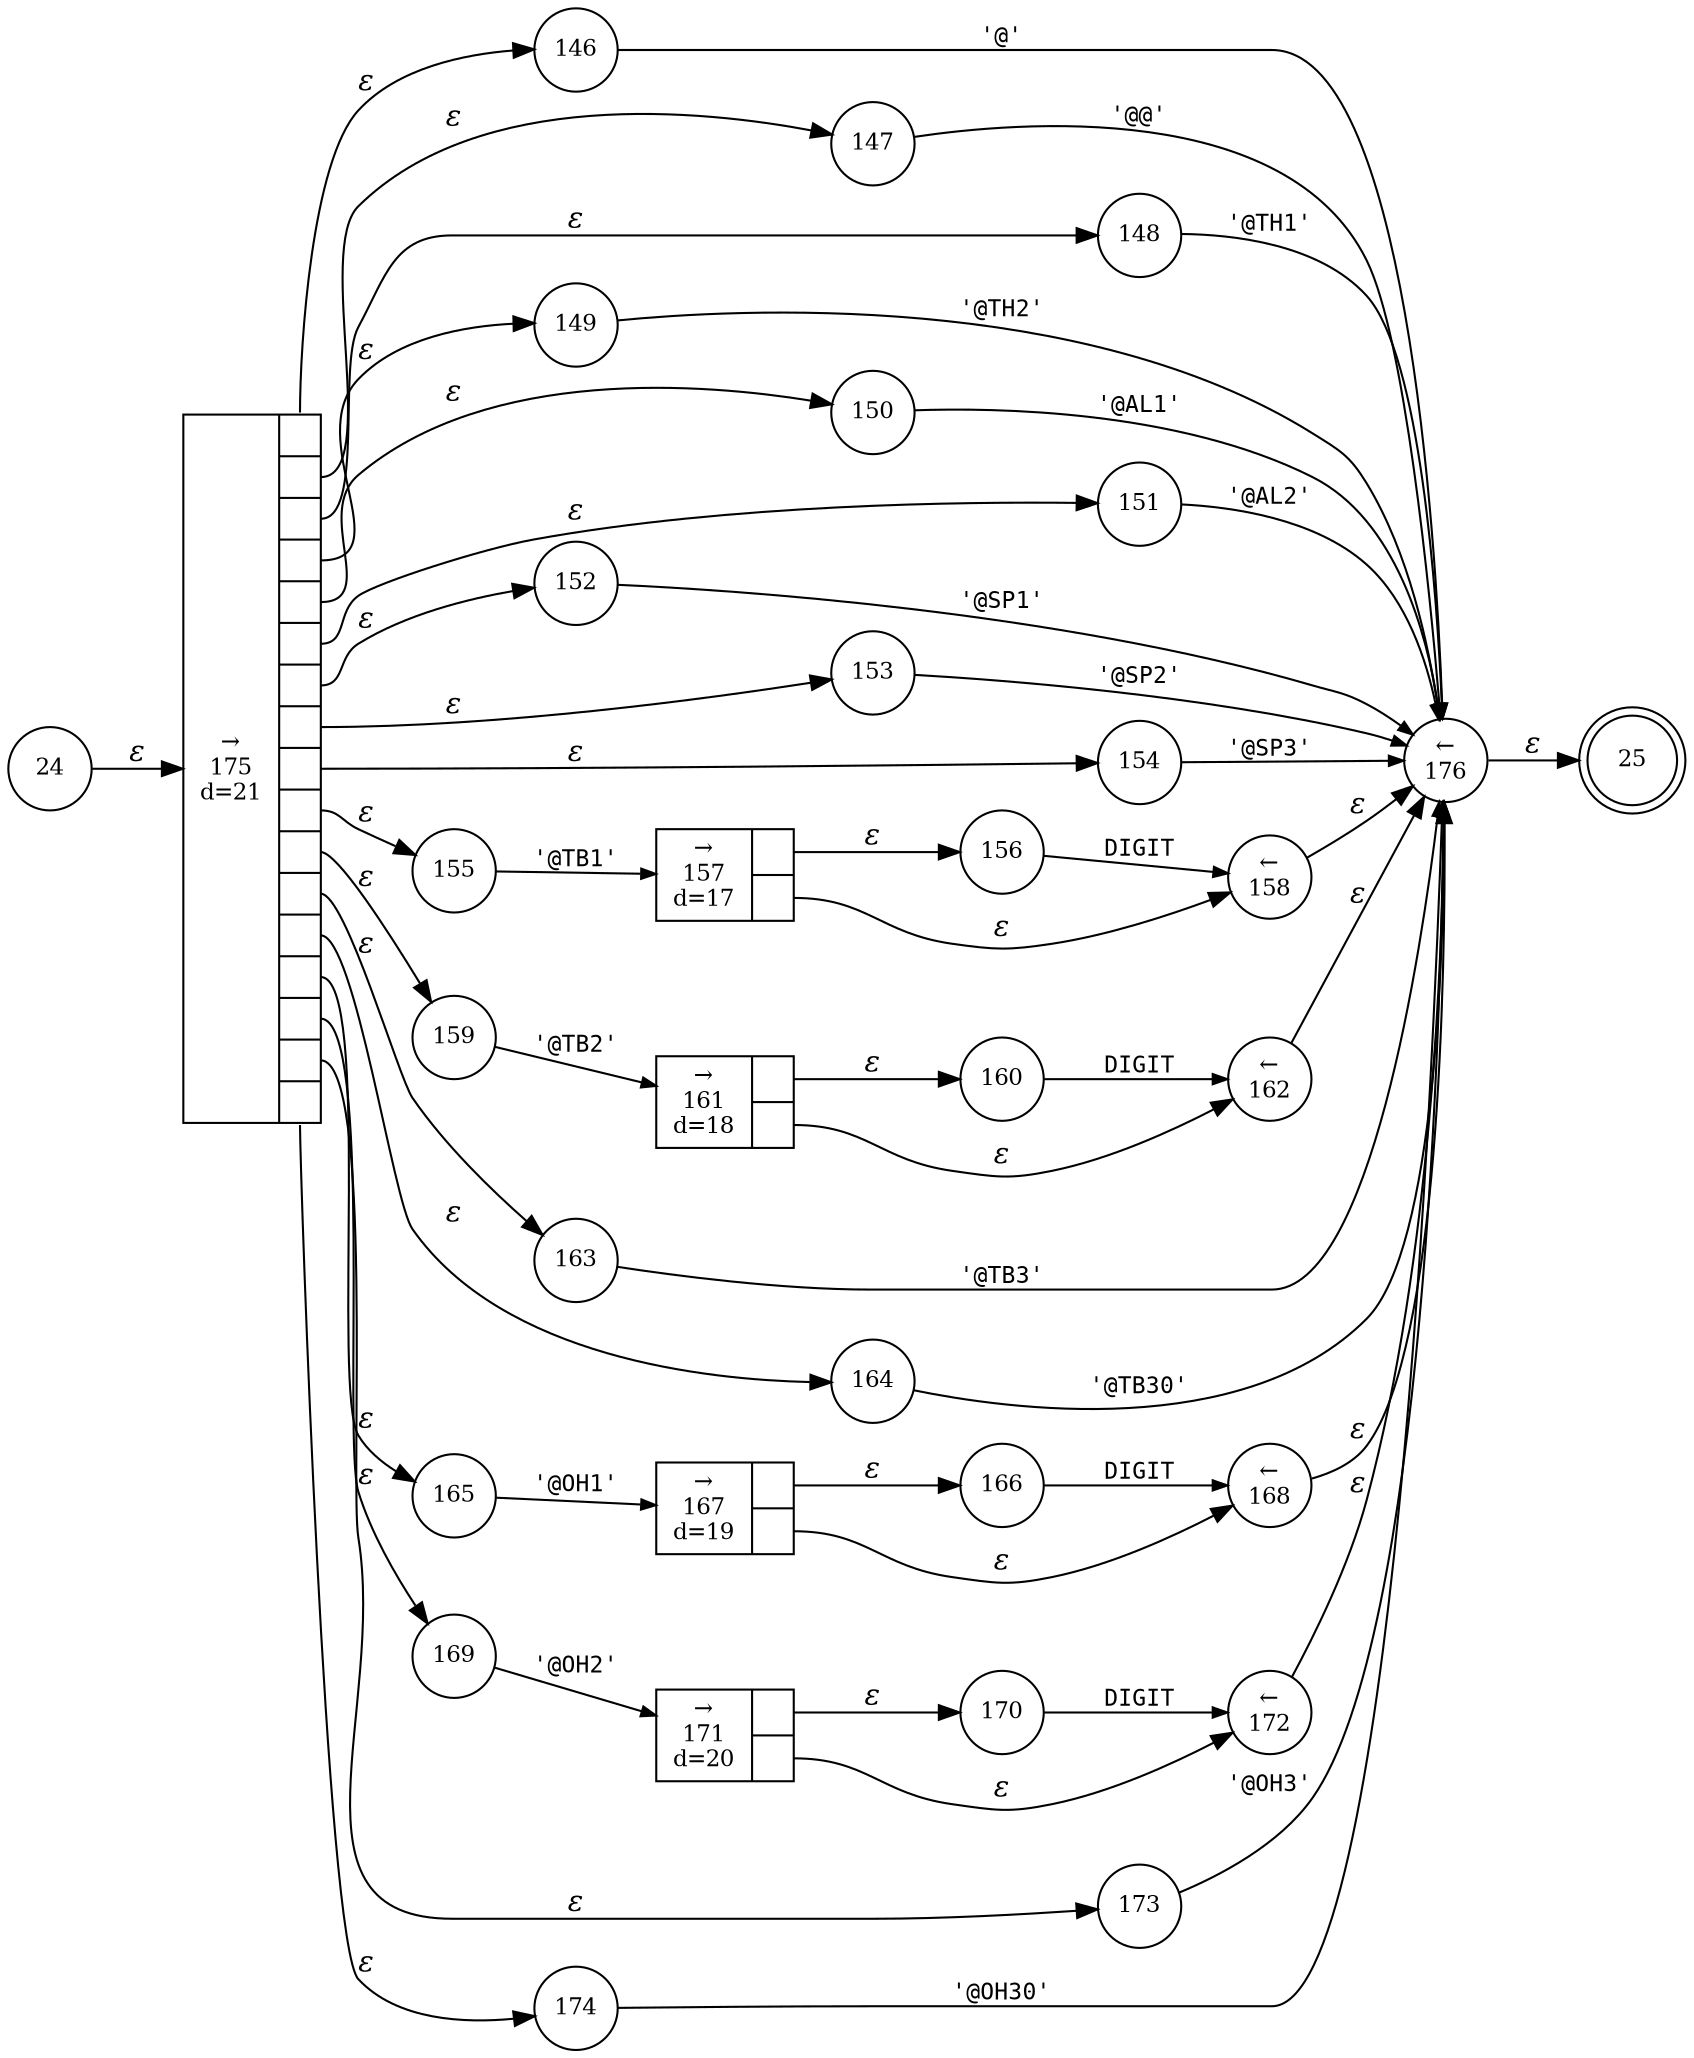 digraph ATN {
rankdir=LR;
s25[fontsize=11, label="25", shape=doublecircle, fixedsize=true, width=.6];
s146[fontsize=11,label="146", shape=circle, fixedsize=true, width=.55, peripheries=1];
s147[fontsize=11,label="147", shape=circle, fixedsize=true, width=.55, peripheries=1];
s148[fontsize=11,label="148", shape=circle, fixedsize=true, width=.55, peripheries=1];
s149[fontsize=11,label="149", shape=circle, fixedsize=true, width=.55, peripheries=1];
s150[fontsize=11,label="150", shape=circle, fixedsize=true, width=.55, peripheries=1];
s151[fontsize=11,label="151", shape=circle, fixedsize=true, width=.55, peripheries=1];
s24[fontsize=11,label="24", shape=circle, fixedsize=true, width=.55, peripheries=1];
s152[fontsize=11,label="152", shape=circle, fixedsize=true, width=.55, peripheries=1];
s153[fontsize=11,label="153", shape=circle, fixedsize=true, width=.55, peripheries=1];
s154[fontsize=11,label="154", shape=circle, fixedsize=true, width=.55, peripheries=1];
s155[fontsize=11,label="155", shape=circle, fixedsize=true, width=.55, peripheries=1];
s156[fontsize=11,label="156", shape=circle, fixedsize=true, width=.55, peripheries=1];
s157[fontsize=11,label="{&rarr;\n157\nd=17|{<p0>|<p1>}}", shape=record, fixedsize=false, peripheries=1];
s158[fontsize=11,label="&larr;\n158", shape=circle, fixedsize=true, width=.55, peripheries=1];
s159[fontsize=11,label="159", shape=circle, fixedsize=true, width=.55, peripheries=1];
s160[fontsize=11,label="160", shape=circle, fixedsize=true, width=.55, peripheries=1];
s161[fontsize=11,label="{&rarr;\n161\nd=18|{<p0>|<p1>}}", shape=record, fixedsize=false, peripheries=1];
s162[fontsize=11,label="&larr;\n162", shape=circle, fixedsize=true, width=.55, peripheries=1];
s163[fontsize=11,label="163", shape=circle, fixedsize=true, width=.55, peripheries=1];
s164[fontsize=11,label="164", shape=circle, fixedsize=true, width=.55, peripheries=1];
s165[fontsize=11,label="165", shape=circle, fixedsize=true, width=.55, peripheries=1];
s166[fontsize=11,label="166", shape=circle, fixedsize=true, width=.55, peripheries=1];
s167[fontsize=11,label="{&rarr;\n167\nd=19|{<p0>|<p1>}}", shape=record, fixedsize=false, peripheries=1];
s168[fontsize=11,label="&larr;\n168", shape=circle, fixedsize=true, width=.55, peripheries=1];
s169[fontsize=11,label="169", shape=circle, fixedsize=true, width=.55, peripheries=1];
s170[fontsize=11,label="170", shape=circle, fixedsize=true, width=.55, peripheries=1];
s171[fontsize=11,label="{&rarr;\n171\nd=20|{<p0>|<p1>}}", shape=record, fixedsize=false, peripheries=1];
s172[fontsize=11,label="&larr;\n172", shape=circle, fixedsize=true, width=.55, peripheries=1];
s173[fontsize=11,label="173", shape=circle, fixedsize=true, width=.55, peripheries=1];
s174[fontsize=11,label="174", shape=circle, fixedsize=true, width=.55, peripheries=1];
s175[fontsize=11,label="{&rarr;\n175\nd=21|{<p0>|<p1>|<p2>|<p3>|<p4>|<p5>|<p6>|<p7>|<p8>|<p9>|<p10>|<p11>|<p12>|<p13>|<p14>|<p15>|<p16>}}", shape=record, fixedsize=false, peripheries=1];
s176[fontsize=11,label="&larr;\n176", shape=circle, fixedsize=true, width=.55, peripheries=1];
s24 -> s175 [fontname="Times-Italic", label="&epsilon;"];
s175:p0 -> s146 [fontname="Times-Italic", label="&epsilon;"];
s175:p1 -> s147 [fontname="Times-Italic", label="&epsilon;"];
s175:p2 -> s148 [fontname="Times-Italic", label="&epsilon;"];
s175:p3 -> s149 [fontname="Times-Italic", label="&epsilon;"];
s175:p4 -> s150 [fontname="Times-Italic", label="&epsilon;"];
s175:p5 -> s151 [fontname="Times-Italic", label="&epsilon;"];
s175:p6 -> s152 [fontname="Times-Italic", label="&epsilon;"];
s175:p7 -> s153 [fontname="Times-Italic", label="&epsilon;"];
s175:p8 -> s154 [fontname="Times-Italic", label="&epsilon;"];
s175:p9 -> s155 [fontname="Times-Italic", label="&epsilon;"];
s175:p10 -> s159 [fontname="Times-Italic", label="&epsilon;"];
s175:p11 -> s163 [fontname="Times-Italic", label="&epsilon;"];
s175:p12 -> s164 [fontname="Times-Italic", label="&epsilon;"];
s175:p13 -> s165 [fontname="Times-Italic", label="&epsilon;"];
s175:p14 -> s169 [fontname="Times-Italic", label="&epsilon;"];
s175:p15 -> s173 [fontname="Times-Italic", label="&epsilon;"];
s175:p16 -> s174 [fontname="Times-Italic", label="&epsilon;"];
s146 -> s176 [fontsize=11, fontname="Courier", arrowsize=.7, label = "'@'", arrowhead = normal];
s147 -> s176 [fontsize=11, fontname="Courier", arrowsize=.7, label = "'@@'", arrowhead = normal];
s148 -> s176 [fontsize=11, fontname="Courier", arrowsize=.7, label = "'@TH1'", arrowhead = normal];
s149 -> s176 [fontsize=11, fontname="Courier", arrowsize=.7, label = "'@TH2'", arrowhead = normal];
s150 -> s176 [fontsize=11, fontname="Courier", arrowsize=.7, label = "'@AL1'", arrowhead = normal];
s151 -> s176 [fontsize=11, fontname="Courier", arrowsize=.7, label = "'@AL2'", arrowhead = normal];
s152 -> s176 [fontsize=11, fontname="Courier", arrowsize=.7, label = "'@SP1'", arrowhead = normal];
s153 -> s176 [fontsize=11, fontname="Courier", arrowsize=.7, label = "'@SP2'", arrowhead = normal];
s154 -> s176 [fontsize=11, fontname="Courier", arrowsize=.7, label = "'@SP3'", arrowhead = normal];
s155 -> s157 [fontsize=11, fontname="Courier", arrowsize=.7, label = "'@TB1'", arrowhead = normal];
s159 -> s161 [fontsize=11, fontname="Courier", arrowsize=.7, label = "'@TB2'", arrowhead = normal];
s163 -> s176 [fontsize=11, fontname="Courier", arrowsize=.7, label = "'@TB3'", arrowhead = normal];
s164 -> s176 [fontsize=11, fontname="Courier", arrowsize=.7, label = "'@TB30'", arrowhead = normal];
s165 -> s167 [fontsize=11, fontname="Courier", arrowsize=.7, label = "'@OH1'", arrowhead = normal];
s169 -> s171 [fontsize=11, fontname="Courier", arrowsize=.7, label = "'@OH2'", arrowhead = normal];
s173 -> s176 [fontsize=11, fontname="Courier", arrowsize=.7, label = "'@OH3'", arrowhead = normal];
s174 -> s176 [fontsize=11, fontname="Courier", arrowsize=.7, label = "'@OH30'", arrowhead = normal];
s176 -> s25 [fontname="Times-Italic", label="&epsilon;"];
s157:p0 -> s156 [fontname="Times-Italic", label="&epsilon;"];
s157:p1 -> s158 [fontname="Times-Italic", label="&epsilon;"];
s161:p0 -> s160 [fontname="Times-Italic", label="&epsilon;"];
s161:p1 -> s162 [fontname="Times-Italic", label="&epsilon;"];
s167:p0 -> s166 [fontname="Times-Italic", label="&epsilon;"];
s167:p1 -> s168 [fontname="Times-Italic", label="&epsilon;"];
s171:p0 -> s170 [fontname="Times-Italic", label="&epsilon;"];
s171:p1 -> s172 [fontname="Times-Italic", label="&epsilon;"];
s156 -> s158 [fontsize=11, fontname="Courier", arrowsize=.7, label = "DIGIT", arrowhead = normal];
s158 -> s176 [fontname="Times-Italic", label="&epsilon;"];
s160 -> s162 [fontsize=11, fontname="Courier", arrowsize=.7, label = "DIGIT", arrowhead = normal];
s162 -> s176 [fontname="Times-Italic", label="&epsilon;"];
s166 -> s168 [fontsize=11, fontname="Courier", arrowsize=.7, label = "DIGIT", arrowhead = normal];
s168 -> s176 [fontname="Times-Italic", label="&epsilon;"];
s170 -> s172 [fontsize=11, fontname="Courier", arrowsize=.7, label = "DIGIT", arrowhead = normal];
s172 -> s176 [fontname="Times-Italic", label="&epsilon;"];
}